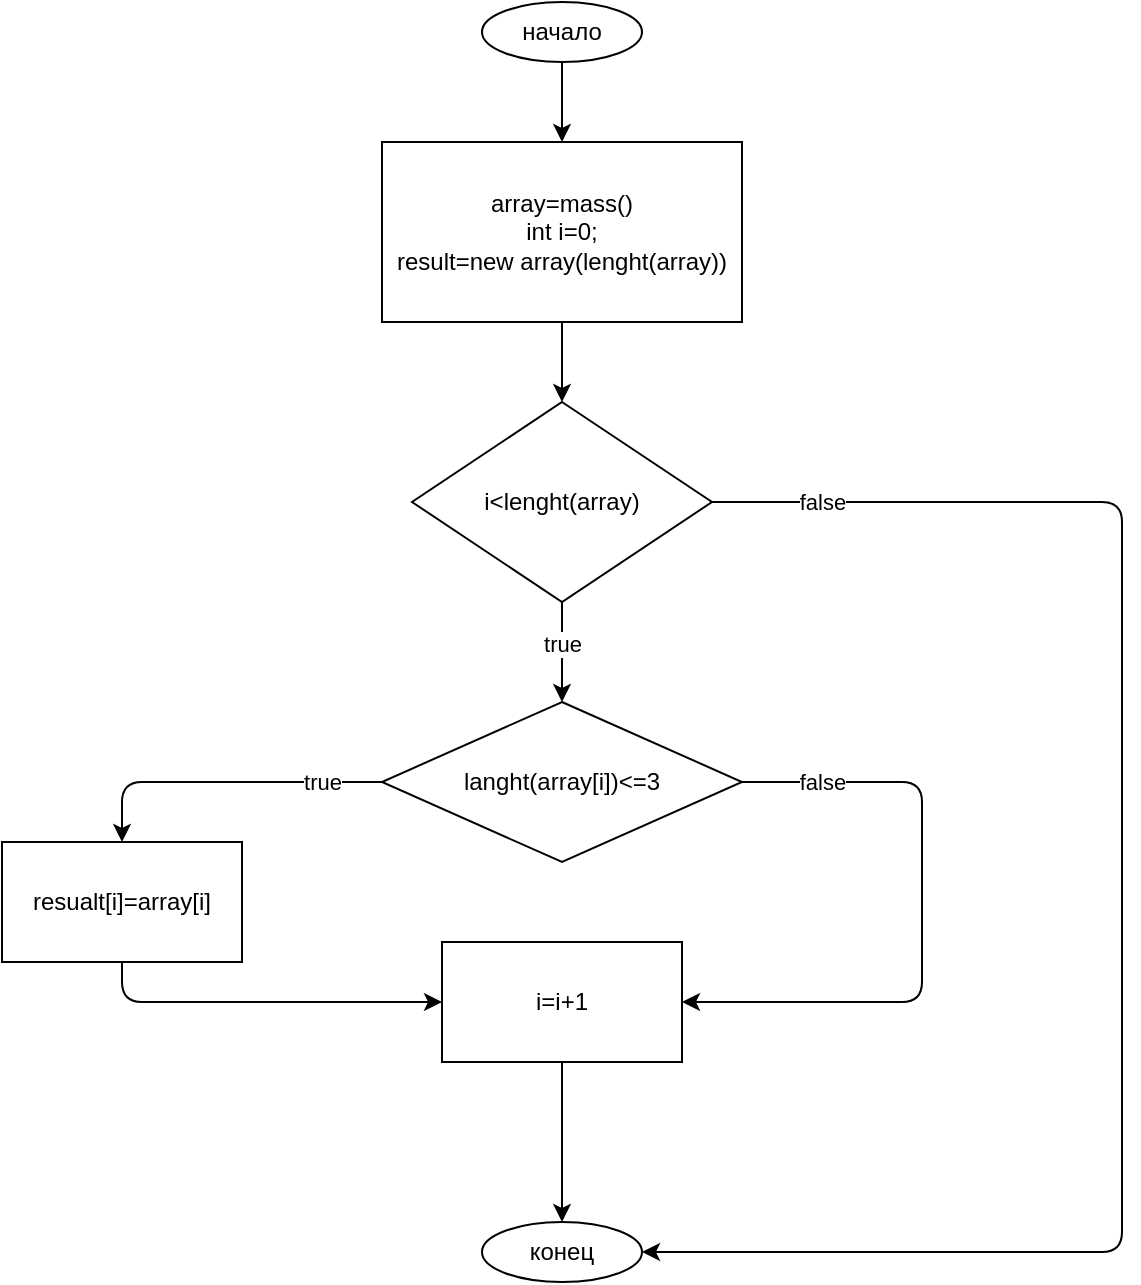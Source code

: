 <mxfile>
    <diagram id="EuJt1ZHNTVCNiPA6vJEL" name="Страница 1">
        <mxGraphModel dx="1016" dy="633" grid="1" gridSize="10" guides="1" tooltips="1" connect="1" arrows="1" fold="1" page="1" pageScale="1" pageWidth="827" pageHeight="1169" math="0" shadow="0">
            <root>
                <mxCell id="0"/>
                <mxCell id="1" parent="0"/>
                <mxCell id="4" style="edgeStyle=none;html=1;" parent="1" source="2" target="3" edge="1">
                    <mxGeometry relative="1" as="geometry"/>
                </mxCell>
                <mxCell id="2" value="начало" style="ellipse;whiteSpace=wrap;html=1;" parent="1" vertex="1">
                    <mxGeometry x="320" width="80" height="30" as="geometry"/>
                </mxCell>
                <mxCell id="6" value="" style="edgeStyle=none;html=1;" parent="1" source="3" target="5" edge="1">
                    <mxGeometry relative="1" as="geometry"/>
                </mxCell>
                <mxCell id="3" value="array=mass()&lt;br&gt;int i=0;&lt;br&gt;result=new array(lenght(array))" style="rounded=0;whiteSpace=wrap;html=1;" parent="1" vertex="1">
                    <mxGeometry x="270" y="70" width="180" height="90" as="geometry"/>
                </mxCell>
                <mxCell id="9" value="" style="edgeStyle=none;html=1;" edge="1" parent="1" source="5" target="8">
                    <mxGeometry relative="1" as="geometry"/>
                </mxCell>
                <mxCell id="10" value="true" style="edgeLabel;html=1;align=center;verticalAlign=middle;resizable=0;points=[];" vertex="1" connectable="0" parent="9">
                    <mxGeometry x="-0.16" relative="1" as="geometry">
                        <mxPoint as="offset"/>
                    </mxGeometry>
                </mxCell>
                <mxCell id="12" value="" style="edgeStyle=none;html=1;" edge="1" parent="1" source="5" target="11">
                    <mxGeometry relative="1" as="geometry">
                        <Array as="points">
                            <mxPoint x="640" y="250"/>
                            <mxPoint x="640" y="625"/>
                        </Array>
                    </mxGeometry>
                </mxCell>
                <mxCell id="14" value="false" style="edgeLabel;html=1;align=center;verticalAlign=middle;resizable=0;points=[];" vertex="1" connectable="0" parent="12">
                    <mxGeometry x="-0.008" y="1" relative="1" as="geometry">
                        <mxPoint x="-151" y="-202" as="offset"/>
                    </mxGeometry>
                </mxCell>
                <mxCell id="5" value="i&amp;lt;lenght(array)" style="rhombus;whiteSpace=wrap;html=1;rounded=0;" parent="1" vertex="1">
                    <mxGeometry x="285" y="200" width="150" height="100" as="geometry"/>
                </mxCell>
                <mxCell id="16" value="" style="edgeStyle=none;html=1;" edge="1" parent="1" source="8" target="15">
                    <mxGeometry relative="1" as="geometry">
                        <Array as="points">
                            <mxPoint x="140" y="390"/>
                        </Array>
                    </mxGeometry>
                </mxCell>
                <mxCell id="17" value="true" style="edgeLabel;html=1;align=center;verticalAlign=middle;resizable=0;points=[];" vertex="1" connectable="0" parent="16">
                    <mxGeometry y="1" relative="1" as="geometry">
                        <mxPoint x="50" y="-1" as="offset"/>
                    </mxGeometry>
                </mxCell>
                <mxCell id="20" style="edgeStyle=none;html=1;" edge="1" parent="1" source="8" target="18">
                    <mxGeometry relative="1" as="geometry">
                        <Array as="points">
                            <mxPoint x="540" y="390"/>
                            <mxPoint x="540" y="500"/>
                        </Array>
                    </mxGeometry>
                </mxCell>
                <mxCell id="23" value="false" style="edgeLabel;html=1;align=center;verticalAlign=middle;resizable=0;points=[];" vertex="1" connectable="0" parent="20">
                    <mxGeometry x="-0.738" relative="1" as="geometry">
                        <mxPoint x="-2" as="offset"/>
                    </mxGeometry>
                </mxCell>
                <mxCell id="8" value="langht(array[i])&amp;lt;=3" style="rhombus;whiteSpace=wrap;html=1;rounded=0;" vertex="1" parent="1">
                    <mxGeometry x="270" y="350" width="180" height="80" as="geometry"/>
                </mxCell>
                <mxCell id="11" value="конец" style="ellipse;whiteSpace=wrap;html=1;rounded=0;" vertex="1" parent="1">
                    <mxGeometry x="320" y="610" width="80" height="30" as="geometry"/>
                </mxCell>
                <mxCell id="19" value="" style="edgeStyle=none;html=1;" edge="1" parent="1" source="15" target="18">
                    <mxGeometry relative="1" as="geometry">
                        <Array as="points">
                            <mxPoint x="140" y="500"/>
                        </Array>
                    </mxGeometry>
                </mxCell>
                <mxCell id="15" value="resualt[i]=array[i]" style="whiteSpace=wrap;html=1;rounded=0;" vertex="1" parent="1">
                    <mxGeometry x="80" y="420" width="120" height="60" as="geometry"/>
                </mxCell>
                <mxCell id="24" style="edgeStyle=none;html=1;entryX=0.5;entryY=0;entryDx=0;entryDy=0;" edge="1" parent="1" source="18" target="11">
                    <mxGeometry relative="1" as="geometry"/>
                </mxCell>
                <mxCell id="18" value="i=i+1" style="whiteSpace=wrap;html=1;rounded=0;" vertex="1" parent="1">
                    <mxGeometry x="300" y="470" width="120" height="60" as="geometry"/>
                </mxCell>
            </root>
        </mxGraphModel>
    </diagram>
</mxfile>